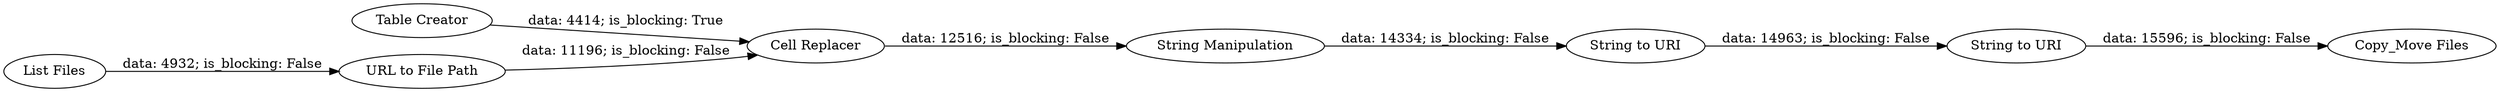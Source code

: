 digraph {
	"6283202094153156061_65" [label="Table Creator"]
	"6283202094153156061_62" [label="String Manipulation"]
	"6283202094153156061_64" [label="String to URI"]
	"6283202094153156061_61" [label="URL to File Path"]
	"6283202094153156061_63" [label="String to URI"]
	"6283202094153156061_59" [label="Copy_Move Files"]
	"6283202094153156061_60" [label="List Files"]
	"6283202094153156061_66" [label="Cell Replacer"]
	"6283202094153156061_65" -> "6283202094153156061_66" [label="data: 4414; is_blocking: True"]
	"6283202094153156061_66" -> "6283202094153156061_62" [label="data: 12516; is_blocking: False"]
	"6283202094153156061_61" -> "6283202094153156061_66" [label="data: 11196; is_blocking: False"]
	"6283202094153156061_62" -> "6283202094153156061_63" [label="data: 14334; is_blocking: False"]
	"6283202094153156061_60" -> "6283202094153156061_61" [label="data: 4932; is_blocking: False"]
	"6283202094153156061_64" -> "6283202094153156061_59" [label="data: 15596; is_blocking: False"]
	"6283202094153156061_63" -> "6283202094153156061_64" [label="data: 14963; is_blocking: False"]
	rankdir=LR
}
